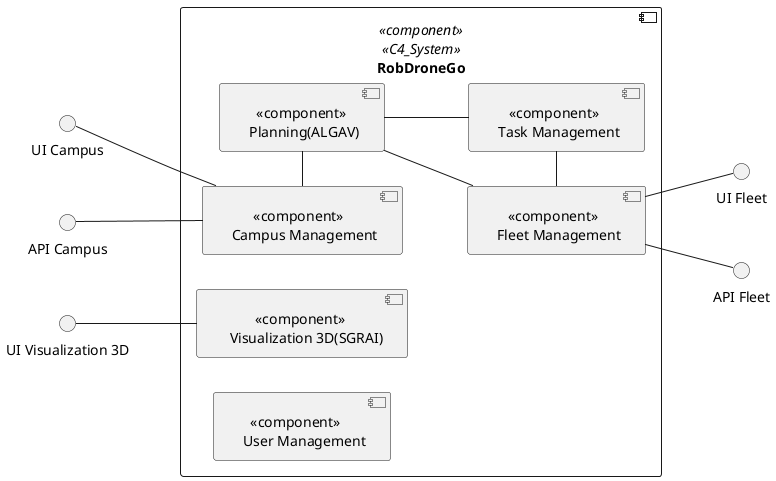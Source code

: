 @startuml
skinparam componentStyle uml2

' Define components as circles
() "UI Campus" as UIC
() "API Campus" as APIC
() "UI Fleet" as UIF
() "API Fleet" as APIF
() "UI Visualization 3D" as UI3D



' Define main system component
component "RobDroneGo" <<component>><<C4_System>> {
    ' Define nested components within the system
    component "       <<component>>\n    Task Management" as TM
    component "       <<component>>\n    Fleet Management" as FM
    component "          <<component>>\n    Campus Management" as CM
    component "      <<component>>\n    Planning(ALGAV)" as PL
    component "            <<component>>\n     Visualization 3D(SGRAI)" as VIS3D
    component "      <<component>>\n    User Management" as UM

}
UIC -down- CM
APIC -down- CM
UI3D -down- VIS3D
UIF -up- FM
APIF -up- FM
CM -right- PL 
FM -right- TM 
TM -down- PL 
PL -down- FM


' Layout direction
left to right direction
@enduml
